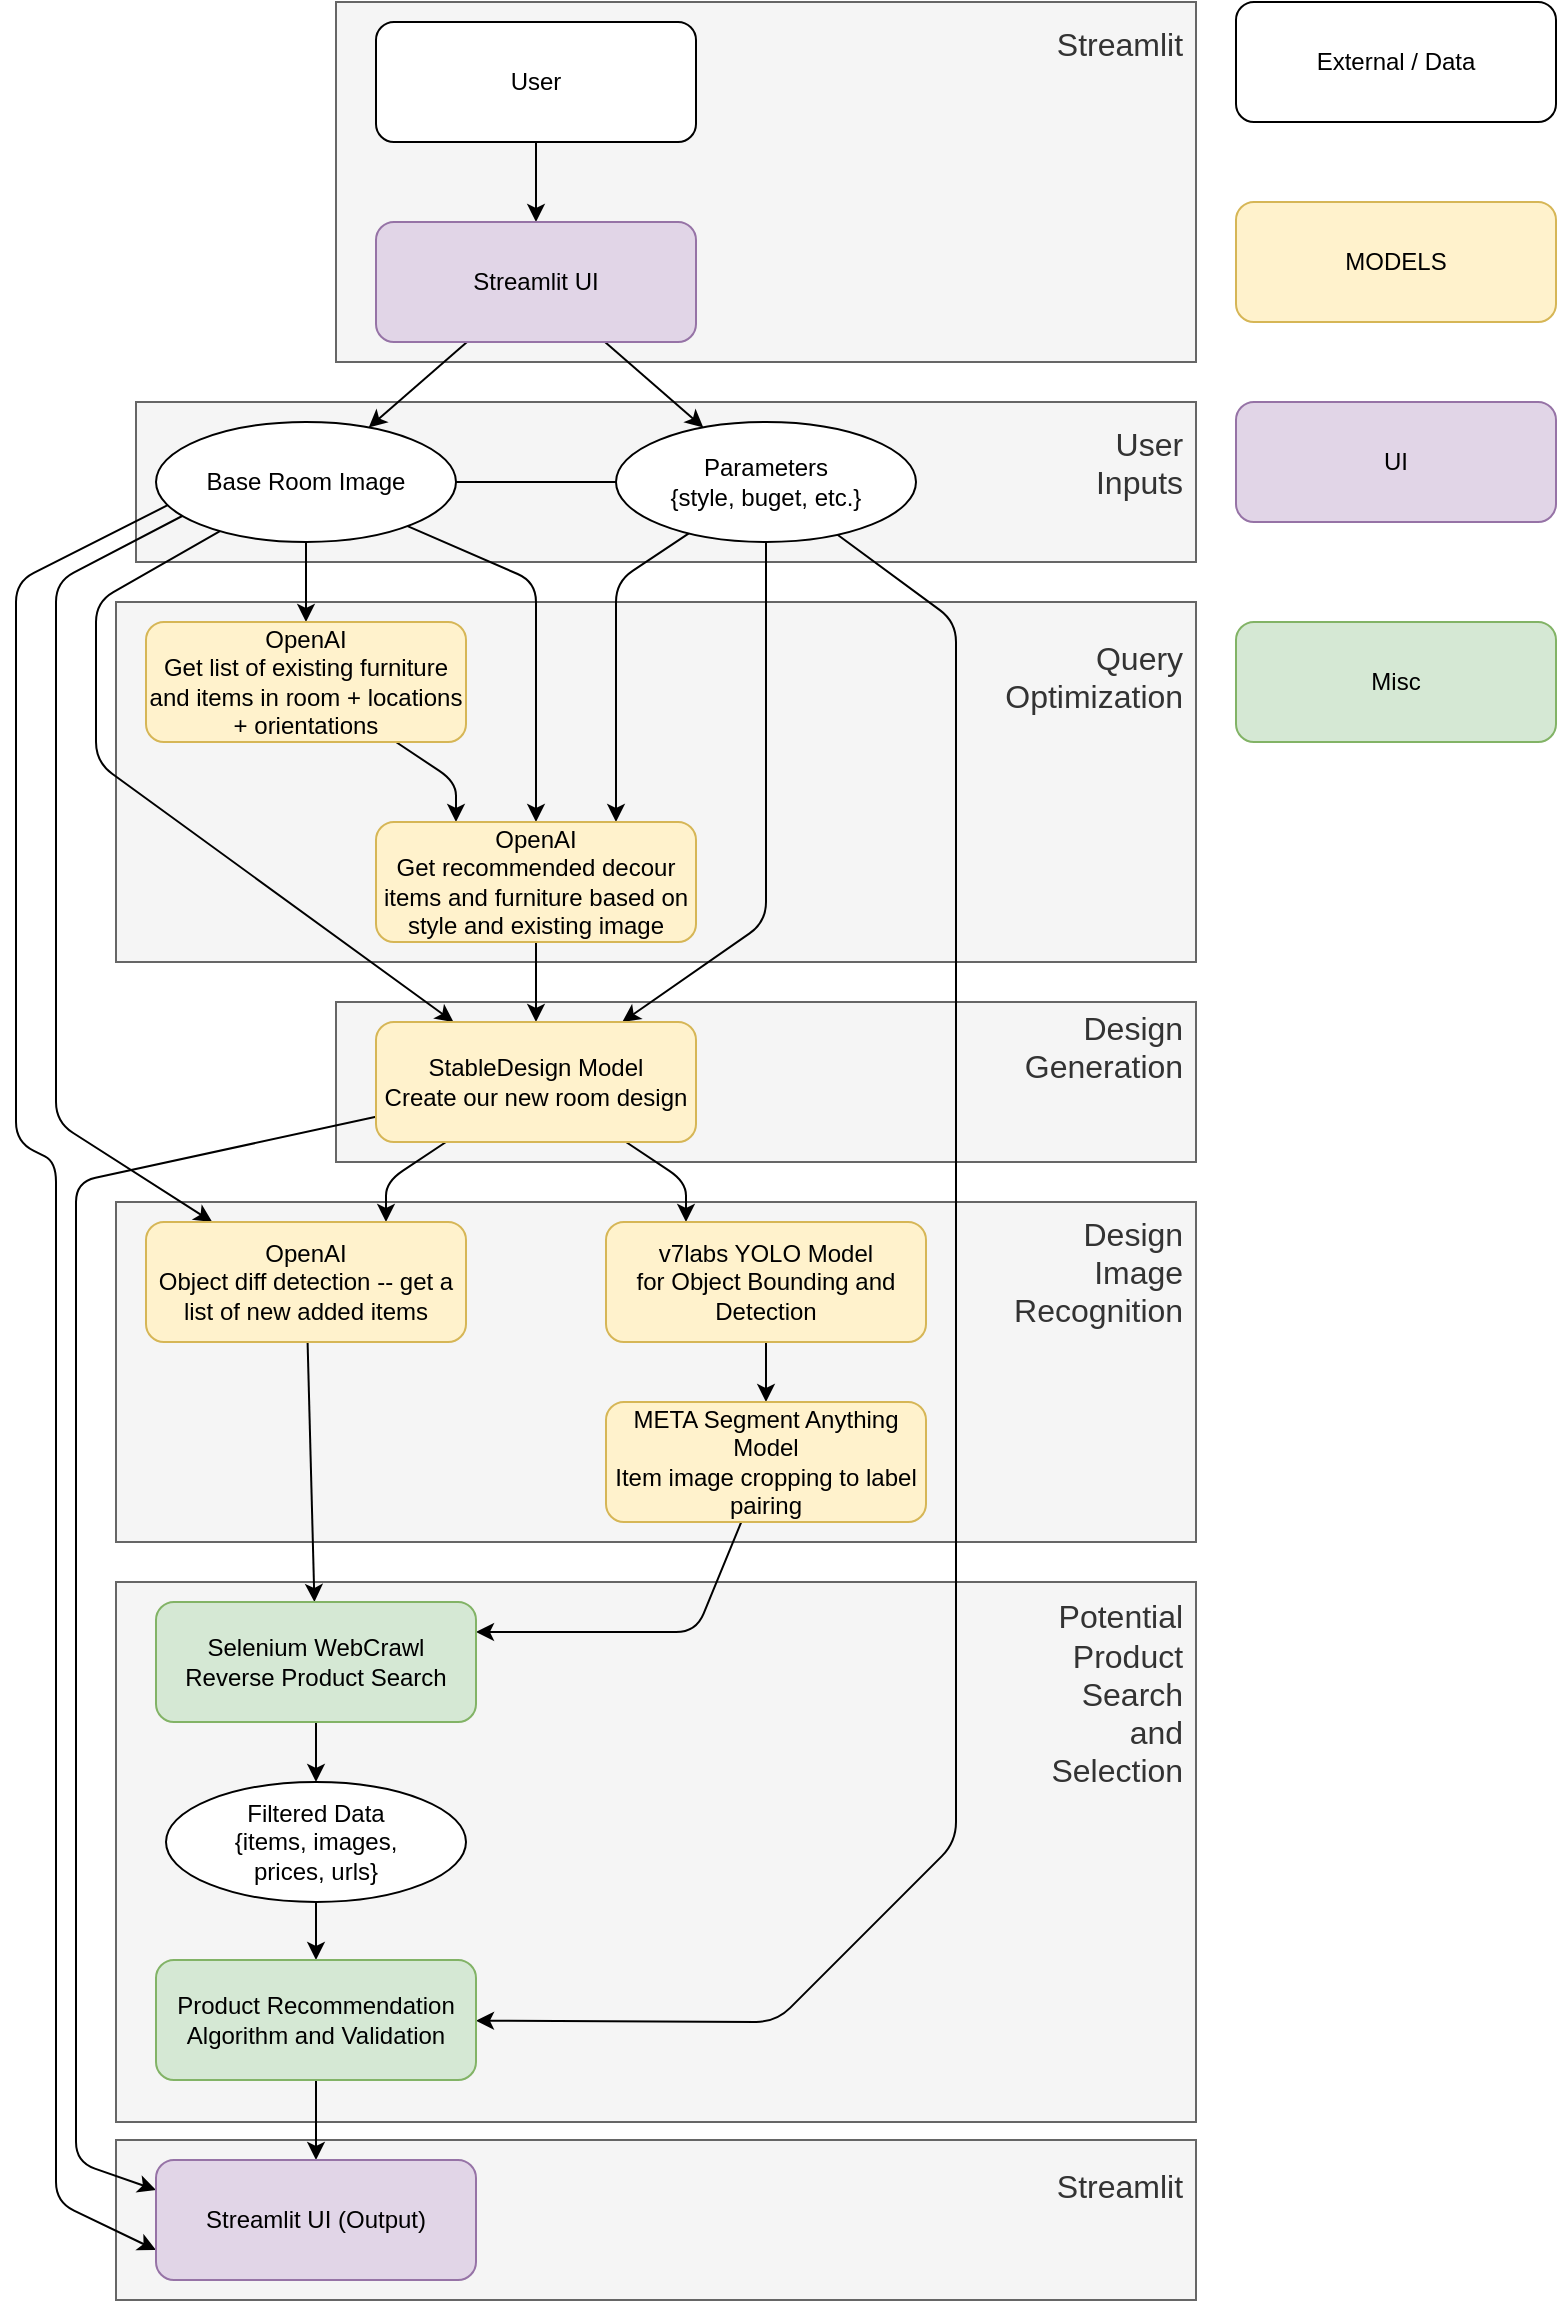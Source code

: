 <mxfile>
    <diagram id="mi7N9GJhdiMdUrGBSjW2" name="Page-1">
        <mxGraphModel dx="1143" dy="1124" grid="1" gridSize="10" guides="1" tooltips="1" connect="1" arrows="1" fold="1" page="1" pageScale="1" pageWidth="827" pageHeight="1169" math="0" shadow="0">
            <root>
                <mxCell id="0"/>
                <mxCell id="1" parent="0"/>
                <mxCell id="134" value="&lt;div&gt;&lt;span style=&quot;font-size: 16px;&quot;&gt;User&amp;nbsp;&lt;/span&gt;&lt;/div&gt;&lt;div&gt;&lt;span style=&quot;font-size: 16px;&quot;&gt;Inputs&amp;nbsp;&lt;/span&gt;&lt;/div&gt;&lt;div&gt;&lt;span style=&quot;font-size: 16px;&quot;&gt;&lt;br&gt;&lt;/span&gt;&lt;/div&gt;" style="whiteSpace=wrap;html=1;align=right;fillColor=#f5f5f5;strokeColor=#666666;fontColor=#333333;" vertex="1" parent="1">
                    <mxGeometry x="200" y="230" width="530" height="80" as="geometry"/>
                </mxCell>
                <mxCell id="133" value="&lt;span style=&quot;font-size: 16px;&quot;&gt;Streamlit&amp;nbsp;&lt;/span&gt;&lt;div&gt;&lt;font style=&quot;font-size: 16px;&quot;&gt;&lt;br&gt;&lt;/font&gt;&lt;/div&gt;&lt;div&gt;&lt;br&gt;&lt;/div&gt;" style="whiteSpace=wrap;html=1;align=right;fillColor=#f5f5f5;strokeColor=#666666;fontColor=#333333;" parent="1" vertex="1">
                    <mxGeometry x="190" y="1099" width="540" height="80" as="geometry"/>
                </mxCell>
                <mxCell id="132" value="&lt;span style=&quot;font-size: 16px;&quot;&gt;Design&amp;nbsp;&lt;/span&gt;&lt;div&gt;&lt;span style=&quot;font-size: 16px;&quot;&gt;Image&amp;nbsp;&lt;/span&gt;&lt;/div&gt;&lt;div&gt;&lt;span style=&quot;font-size: 16px;&quot;&gt;Recognition&amp;nbsp;&lt;/span&gt;&lt;/div&gt;&lt;div&gt;&lt;font style=&quot;font-size: 19px;&quot;&gt;&lt;br&gt;&lt;/font&gt;&lt;/div&gt;&lt;div&gt;&lt;span style=&quot;font-size: 16px;&quot;&gt;&lt;br&gt;&lt;/span&gt;&lt;/div&gt;&lt;div&gt;&lt;span style=&quot;font-size: 16px;&quot;&gt;&lt;br&gt;&lt;/span&gt;&lt;/div&gt;&lt;div&gt;&lt;span style=&quot;font-size: 16px;&quot;&gt;&lt;br&gt;&lt;/span&gt;&lt;/div&gt;&lt;div&gt;&lt;span style=&quot;font-size: 16px;&quot;&gt;&lt;br&gt;&lt;/span&gt;&lt;/div&gt;" style="whiteSpace=wrap;html=1;align=right;fillColor=#f5f5f5;strokeColor=#666666;fontColor=#333333;" parent="1" vertex="1">
                    <mxGeometry x="190" y="630" width="540" height="170" as="geometry"/>
                </mxCell>
                <mxCell id="131" value="&lt;div&gt;&lt;span style=&quot;font-size: 16px;&quot;&gt;Design&amp;nbsp;&lt;/span&gt;&lt;/div&gt;&lt;div&gt;&lt;span style=&quot;font-size: 16px;&quot;&gt;Generation&amp;nbsp;&lt;/span&gt;&lt;/div&gt;&lt;div&gt;&lt;font style=&quot;font-size: 13px;&quot;&gt;&amp;nbsp; &amp;nbsp;&lt;/font&gt;&lt;/div&gt;&lt;div&gt;&lt;span style=&quot;font-size: 16px;&quot;&gt;&lt;br&gt;&lt;/span&gt;&lt;/div&gt;" style="whiteSpace=wrap;html=1;align=right;fillColor=#f5f5f5;strokeColor=#666666;fontColor=#333333;" parent="1" vertex="1">
                    <mxGeometry x="300" y="530" width="430" height="80" as="geometry"/>
                </mxCell>
                <mxCell id="125" value="&lt;span style=&quot;font-size: 16px;&quot;&gt;Potential&amp;nbsp;&lt;/span&gt;&lt;div&gt;&lt;span style=&quot;font-size: 16px;&quot;&gt;Product&amp;nbsp;&lt;/span&gt;&lt;div&gt;&lt;span style=&quot;font-size: 16px;&quot;&gt;Search&amp;nbsp;&lt;/span&gt;&lt;div&gt;&lt;div&gt;&lt;font style=&quot;font-size: 16px;&quot;&gt;and&amp;nbsp;&lt;/font&gt;&lt;/div&gt;&lt;div&gt;&lt;font style=&quot;font-size: 16px;&quot;&gt;Selection&amp;nbsp;&lt;/font&gt;&lt;/div&gt;&lt;div&gt;&lt;font style=&quot;font-size: 16px;&quot;&gt;&lt;br&gt;&lt;/font&gt;&lt;/div&gt;&lt;div&gt;&lt;font style=&quot;font-size: 16px;&quot;&gt;&lt;br&gt;&lt;/font&gt;&lt;/div&gt;&lt;div&gt;&lt;br&gt;&lt;/div&gt;&lt;div&gt;&lt;font style=&quot;font-size: 16px;&quot;&gt;&lt;br&gt;&lt;/font&gt;&lt;/div&gt;&lt;div&gt;&lt;font style=&quot;font-size: 16px;&quot;&gt;&lt;br&gt;&lt;/font&gt;&lt;/div&gt;&lt;div&gt;&lt;font style=&quot;font-size: 16px;&quot;&gt;&lt;br&gt;&lt;/font&gt;&lt;/div&gt;&lt;div&gt;&lt;font style=&quot;font-size: 16px;&quot;&gt;&lt;br&gt;&lt;/font&gt;&lt;/div&gt;&lt;div&gt;&lt;br&gt;&lt;/div&gt;&lt;div&gt;&lt;br&gt;&lt;/div&gt;&lt;/div&gt;&lt;/div&gt;&lt;/div&gt;" style="whiteSpace=wrap;html=1;align=right;fillColor=#f5f5f5;strokeColor=#666666;fontColor=#333333;" parent="1" vertex="1">
                    <mxGeometry x="190" y="820" width="540" height="270" as="geometry"/>
                </mxCell>
                <mxCell id="124" value="&lt;span style=&quot;font-size: 16px;&quot;&gt;Streamlit&amp;nbsp;&lt;/span&gt;&lt;br&gt;&lt;div&gt;&lt;font style=&quot;font-size: 16px;&quot;&gt;&lt;br&gt;&lt;/font&gt;&lt;/div&gt;&lt;div&gt;&lt;font style=&quot;font-size: 27px;&quot;&gt;&lt;br&gt;&lt;/font&gt;&lt;/div&gt;&lt;div&gt;&lt;font style=&quot;font-size: 16px;&quot;&gt;&lt;br&gt;&lt;/font&gt;&lt;/div&gt;&lt;div&gt;&lt;font style=&quot;font-size: 16px;&quot;&gt;&lt;br&gt;&lt;/font&gt;&lt;/div&gt;&lt;div&gt;&lt;br&gt;&lt;/div&gt;&lt;div&gt;&lt;font style=&quot;font-size: 16px;&quot;&gt;&lt;br&gt;&lt;/font&gt;&lt;/div&gt;&lt;div&gt;&lt;br&gt;&lt;/div&gt;" style="whiteSpace=wrap;html=1;align=right;fillColor=#f5f5f5;strokeColor=#666666;fontColor=#333333;" parent="1" vertex="1">
                    <mxGeometry x="300" y="30" width="430" height="180" as="geometry"/>
                </mxCell>
                <mxCell id="123" value="&lt;font style=&quot;font-size: 16px;&quot;&gt;Query&amp;nbsp;&lt;/font&gt;&lt;div&gt;&lt;font style=&quot;font-size: 16px;&quot;&gt;Optimization&amp;nbsp;&lt;/font&gt;&lt;/div&gt;&lt;div&gt;&lt;font style=&quot;font-size: 16px;&quot;&gt;&lt;br&gt;&lt;/font&gt;&lt;/div&gt;&lt;div&gt;&lt;font style=&quot;font-size: 16px;&quot;&gt;&lt;br&gt;&lt;/font&gt;&lt;/div&gt;&lt;div&gt;&lt;font style=&quot;font-size: 16px;&quot;&gt;&lt;br&gt;&lt;/font&gt;&lt;/div&gt;&lt;div&gt;&lt;br&gt;&lt;/div&gt;&lt;div&gt;&lt;font style=&quot;font-size: 16px;&quot;&gt;&lt;br&gt;&lt;/font&gt;&lt;/div&gt;&lt;div&gt;&lt;br&gt;&lt;/div&gt;" style="whiteSpace=wrap;html=1;align=right;fillColor=#f5f5f5;strokeColor=#666666;fontColor=#333333;" parent="1" vertex="1">
                    <mxGeometry x="190" y="330" width="540" height="180" as="geometry"/>
                </mxCell>
                <mxCell id="91" style="edgeStyle=none;html=1;endArrow=none;endFill=0;" parent="1" source="23" target="88" edge="1">
                    <mxGeometry relative="1" as="geometry"/>
                </mxCell>
                <mxCell id="95" style="edgeStyle=none;html=1;entryX=0.75;entryY=0;entryDx=0;entryDy=0;" parent="1" source="23" target="94" edge="1">
                    <mxGeometry relative="1" as="geometry">
                        <Array as="points">
                            <mxPoint x="440" y="320"/>
                        </Array>
                    </mxGeometry>
                </mxCell>
                <mxCell id="99" style="edgeStyle=none;html=1;" parent="1" source="23" target="97" edge="1">
                    <mxGeometry relative="1" as="geometry">
                        <Array as="points">
                            <mxPoint x="515" y="490"/>
                        </Array>
                    </mxGeometry>
                </mxCell>
                <mxCell id="118" style="edgeStyle=none;html=1;" parent="1" source="23" target="116" edge="1">
                    <mxGeometry relative="1" as="geometry">
                        <Array as="points">
                            <mxPoint x="610" y="340"/>
                            <mxPoint x="610" y="950"/>
                            <mxPoint x="520" y="1040"/>
                        </Array>
                    </mxGeometry>
                </mxCell>
                <mxCell id="23" value="Parameters&lt;div&gt;{style, buget, etc.}&lt;/div&gt;" style="ellipse;whiteSpace=wrap;html=1;" parent="1" vertex="1">
                    <mxGeometry x="440" y="240" width="150" height="60" as="geometry"/>
                </mxCell>
                <mxCell id="86" style="edgeStyle=none;html=1;" parent="1" source="84" target="85" edge="1">
                    <mxGeometry relative="1" as="geometry"/>
                </mxCell>
                <mxCell id="84" value="User" style="rounded=1;whiteSpace=wrap;html=1;" parent="1" vertex="1">
                    <mxGeometry x="320" y="40" width="160" height="60" as="geometry"/>
                </mxCell>
                <mxCell id="89" style="edgeStyle=none;html=1;" parent="1" source="85" target="88" edge="1">
                    <mxGeometry relative="1" as="geometry"/>
                </mxCell>
                <mxCell id="90" style="edgeStyle=none;html=1;" parent="1" source="85" target="23" edge="1">
                    <mxGeometry relative="1" as="geometry"/>
                </mxCell>
                <mxCell id="85" value="Streamlit UI" style="rounded=1;whiteSpace=wrap;html=1;fillColor=#e1d5e7;strokeColor=#9673a6;" parent="1" vertex="1">
                    <mxGeometry x="320" y="140" width="160" height="60" as="geometry"/>
                </mxCell>
                <mxCell id="93" style="edgeStyle=none;html=1;" parent="1" source="88" target="92" edge="1">
                    <mxGeometry relative="1" as="geometry"/>
                </mxCell>
                <mxCell id="100" style="edgeStyle=none;html=1;" parent="1" source="88" target="97" edge="1">
                    <mxGeometry relative="1" as="geometry">
                        <Array as="points">
                            <mxPoint x="180" y="330"/>
                            <mxPoint x="180" y="410"/>
                        </Array>
                    </mxGeometry>
                </mxCell>
                <mxCell id="101" style="edgeStyle=none;html=1;" parent="1" source="88" target="94" edge="1">
                    <mxGeometry relative="1" as="geometry">
                        <Array as="points">
                            <mxPoint x="400" y="320"/>
                        </Array>
                    </mxGeometry>
                </mxCell>
                <mxCell id="105" style="edgeStyle=none;html=1;exitX=0.113;exitY=0.75;exitDx=0;exitDy=0;exitPerimeter=0;" parent="1" source="88" target="102" edge="1">
                    <mxGeometry relative="1" as="geometry">
                        <Array as="points">
                            <mxPoint x="160" y="320"/>
                            <mxPoint x="160" y="590"/>
                        </Array>
                    </mxGeometry>
                </mxCell>
                <mxCell id="122" style="edgeStyle=none;html=1;entryX=0;entryY=0.75;entryDx=0;entryDy=0;exitX=0.047;exitY=0.683;exitDx=0;exitDy=0;exitPerimeter=0;" parent="1" source="88" target="119" edge="1">
                    <mxGeometry relative="1" as="geometry">
                        <Array as="points">
                            <mxPoint x="140" y="320"/>
                            <mxPoint x="140" y="600"/>
                            <mxPoint x="160" y="610"/>
                            <mxPoint x="160" y="1130"/>
                        </Array>
                    </mxGeometry>
                </mxCell>
                <mxCell id="88" value="Base Room Image" style="ellipse;whiteSpace=wrap;html=1;" parent="1" vertex="1">
                    <mxGeometry x="210" y="240" width="150" height="60" as="geometry"/>
                </mxCell>
                <mxCell id="96" style="edgeStyle=none;html=1;entryX=0.25;entryY=0;entryDx=0;entryDy=0;" parent="1" source="92" target="94" edge="1">
                    <mxGeometry relative="1" as="geometry">
                        <Array as="points">
                            <mxPoint x="360" y="420"/>
                        </Array>
                    </mxGeometry>
                </mxCell>
                <mxCell id="92" value="OpenAI&lt;div&gt;Get list of existing furniture and items in room + locations + orientations&lt;/div&gt;" style="rounded=1;whiteSpace=wrap;html=1;fillColor=#fff2cc;strokeColor=#d6b656;" parent="1" vertex="1">
                    <mxGeometry x="205" y="340" width="160" height="60" as="geometry"/>
                </mxCell>
                <mxCell id="98" style="edgeStyle=none;html=1;" parent="1" source="94" target="97" edge="1">
                    <mxGeometry relative="1" as="geometry"/>
                </mxCell>
                <mxCell id="94" value="OpenAI&lt;div&gt;Get recommended decour items and furniture based on style and existing image&lt;/div&gt;" style="rounded=1;whiteSpace=wrap;html=1;fillColor=#fff2cc;strokeColor=#d6b656;" parent="1" vertex="1">
                    <mxGeometry x="320" y="440" width="160" height="60" as="geometry"/>
                </mxCell>
                <mxCell id="104" style="edgeStyle=none;html=1;entryX=0.75;entryY=0;entryDx=0;entryDy=0;" parent="1" source="97" target="102" edge="1">
                    <mxGeometry relative="1" as="geometry">
                        <Array as="points">
                            <mxPoint x="325" y="620"/>
                        </Array>
                    </mxGeometry>
                </mxCell>
                <mxCell id="106" style="edgeStyle=none;html=1;entryX=0.25;entryY=0;entryDx=0;entryDy=0;" parent="1" source="97" target="103" edge="1">
                    <mxGeometry relative="1" as="geometry">
                        <Array as="points">
                            <mxPoint x="475" y="620"/>
                        </Array>
                    </mxGeometry>
                </mxCell>
                <mxCell id="121" style="edgeStyle=none;html=1;entryX=0;entryY=0.25;entryDx=0;entryDy=0;" parent="1" source="97" target="119" edge="1">
                    <mxGeometry relative="1" as="geometry">
                        <Array as="points">
                            <mxPoint x="170" y="620"/>
                            <mxPoint x="170" y="1110"/>
                        </Array>
                    </mxGeometry>
                </mxCell>
                <mxCell id="97" value="StableDesign Model&lt;div&gt;Create our new room design&lt;/div&gt;" style="rounded=1;whiteSpace=wrap;html=1;fillColor=#fff2cc;strokeColor=#d6b656;" parent="1" vertex="1">
                    <mxGeometry x="320" y="540" width="160" height="60" as="geometry"/>
                </mxCell>
                <mxCell id="126" style="edgeStyle=none;html=1;" parent="1" source="102" target="111" edge="1">
                    <mxGeometry relative="1" as="geometry"/>
                </mxCell>
                <mxCell id="102" value="OpenAI&lt;div&gt;Object diff detection -- get a list of new added items&lt;/div&gt;" style="rounded=1;whiteSpace=wrap;html=1;fillColor=#fff2cc;strokeColor=#d6b656;" parent="1" vertex="1">
                    <mxGeometry x="205" y="640" width="160" height="60" as="geometry"/>
                </mxCell>
                <mxCell id="108" style="edgeStyle=none;html=1;" parent="1" source="103" target="107" edge="1">
                    <mxGeometry relative="1" as="geometry"/>
                </mxCell>
                <mxCell id="103" value="&lt;div&gt;&lt;span style=&quot;background-color: transparent;&quot;&gt;v7labs YOLO Model&lt;/span&gt;&lt;/div&gt;&lt;div&gt;&lt;span style=&quot;background-color: transparent;&quot;&gt;for Object Bounding and Detection&lt;/span&gt;&lt;/div&gt;" style="rounded=1;whiteSpace=wrap;html=1;fillColor=#fff2cc;strokeColor=#d6b656;" parent="1" vertex="1">
                    <mxGeometry x="435" y="640" width="160" height="60" as="geometry"/>
                </mxCell>
                <mxCell id="112" style="edgeStyle=none;html=1;entryX=1;entryY=0.25;entryDx=0;entryDy=0;" parent="1" source="107" target="111" edge="1">
                    <mxGeometry relative="1" as="geometry">
                        <Array as="points">
                            <mxPoint x="480" y="845"/>
                        </Array>
                    </mxGeometry>
                </mxCell>
                <mxCell id="107" value="&lt;div&gt;&lt;span style=&quot;background-color: transparent;&quot;&gt;META Segment Anything Model&lt;/span&gt;&lt;/div&gt;&lt;div&gt;&lt;span style=&quot;background-color: transparent;&quot;&gt;Item image cropping&amp;nbsp;&lt;/span&gt;&lt;span style=&quot;background-color: transparent;&quot;&gt;to&amp;nbsp;&lt;/span&gt;&lt;span style=&quot;background-color: transparent;&quot;&gt;label pairing&lt;/span&gt;&lt;/div&gt;&lt;div&gt;&lt;/div&gt;" style="rounded=1;whiteSpace=wrap;html=1;fillColor=#fff2cc;strokeColor=#d6b656;" parent="1" vertex="1">
                    <mxGeometry x="435" y="730" width="160" height="60" as="geometry"/>
                </mxCell>
                <mxCell id="115" style="edgeStyle=none;html=1;" parent="1" source="111" target="114" edge="1">
                    <mxGeometry relative="1" as="geometry"/>
                </mxCell>
                <mxCell id="111" value="&lt;div&gt;Selenium WebCrawl&lt;/div&gt;Reverse Product Search&lt;div&gt;&lt;/div&gt;" style="rounded=1;whiteSpace=wrap;html=1;fillColor=#d5e8d4;strokeColor=#82b366;" parent="1" vertex="1">
                    <mxGeometry x="210" y="830" width="160" height="60" as="geometry"/>
                </mxCell>
                <mxCell id="117" style="edgeStyle=none;html=1;" parent="1" source="114" target="116" edge="1">
                    <mxGeometry relative="1" as="geometry"/>
                </mxCell>
                <mxCell id="114" value="Filtered Data&lt;div&gt;{items, images,&lt;/div&gt;&lt;div&gt;prices, urls}&lt;/div&gt;" style="ellipse;whiteSpace=wrap;html=1;" parent="1" vertex="1">
                    <mxGeometry x="215" y="920" width="150" height="60" as="geometry"/>
                </mxCell>
                <mxCell id="120" style="edgeStyle=none;html=1;" parent="1" source="116" target="119" edge="1">
                    <mxGeometry relative="1" as="geometry"/>
                </mxCell>
                <mxCell id="116" value="Product Recommendation Algorithm and Validation&lt;div&gt;&lt;/div&gt;&lt;div&gt;&lt;/div&gt;" style="rounded=1;whiteSpace=wrap;html=1;fillColor=#d5e8d4;strokeColor=#82b366;" parent="1" vertex="1">
                    <mxGeometry x="210" y="1009" width="160" height="60" as="geometry"/>
                </mxCell>
                <mxCell id="119" value="Streamlit UI (Output)&lt;div&gt;&lt;/div&gt;&lt;div&gt;&lt;/div&gt;" style="rounded=1;whiteSpace=wrap;html=1;fillColor=#e1d5e7;strokeColor=#9673a6;" parent="1" vertex="1">
                    <mxGeometry x="210" y="1109" width="160" height="60" as="geometry"/>
                </mxCell>
                <mxCell id="127" value="&lt;div&gt;MODELS&lt;/div&gt;&lt;div&gt;&lt;/div&gt;" style="rounded=1;whiteSpace=wrap;html=1;fillColor=#fff2cc;strokeColor=#d6b656;" parent="1" vertex="1">
                    <mxGeometry x="750" y="130" width="160" height="60" as="geometry"/>
                </mxCell>
                <mxCell id="128" value="UI&lt;div&gt;&lt;/div&gt;&lt;div&gt;&lt;/div&gt;" style="rounded=1;whiteSpace=wrap;html=1;fillColor=#e1d5e7;strokeColor=#9673a6;" parent="1" vertex="1">
                    <mxGeometry x="750" y="230" width="160" height="60" as="geometry"/>
                </mxCell>
                <mxCell id="129" value="External / Data" style="rounded=1;whiteSpace=wrap;html=1;" parent="1" vertex="1">
                    <mxGeometry x="750" y="30" width="160" height="60" as="geometry"/>
                </mxCell>
                <mxCell id="130" value="Misc&lt;div&gt;&lt;/div&gt;&lt;div&gt;&lt;/div&gt;" style="rounded=1;whiteSpace=wrap;html=1;fillColor=#d5e8d4;strokeColor=#82b366;" parent="1" vertex="1">
                    <mxGeometry x="750" y="340" width="160" height="60" as="geometry"/>
                </mxCell>
            </root>
        </mxGraphModel>
    </diagram>
</mxfile>
